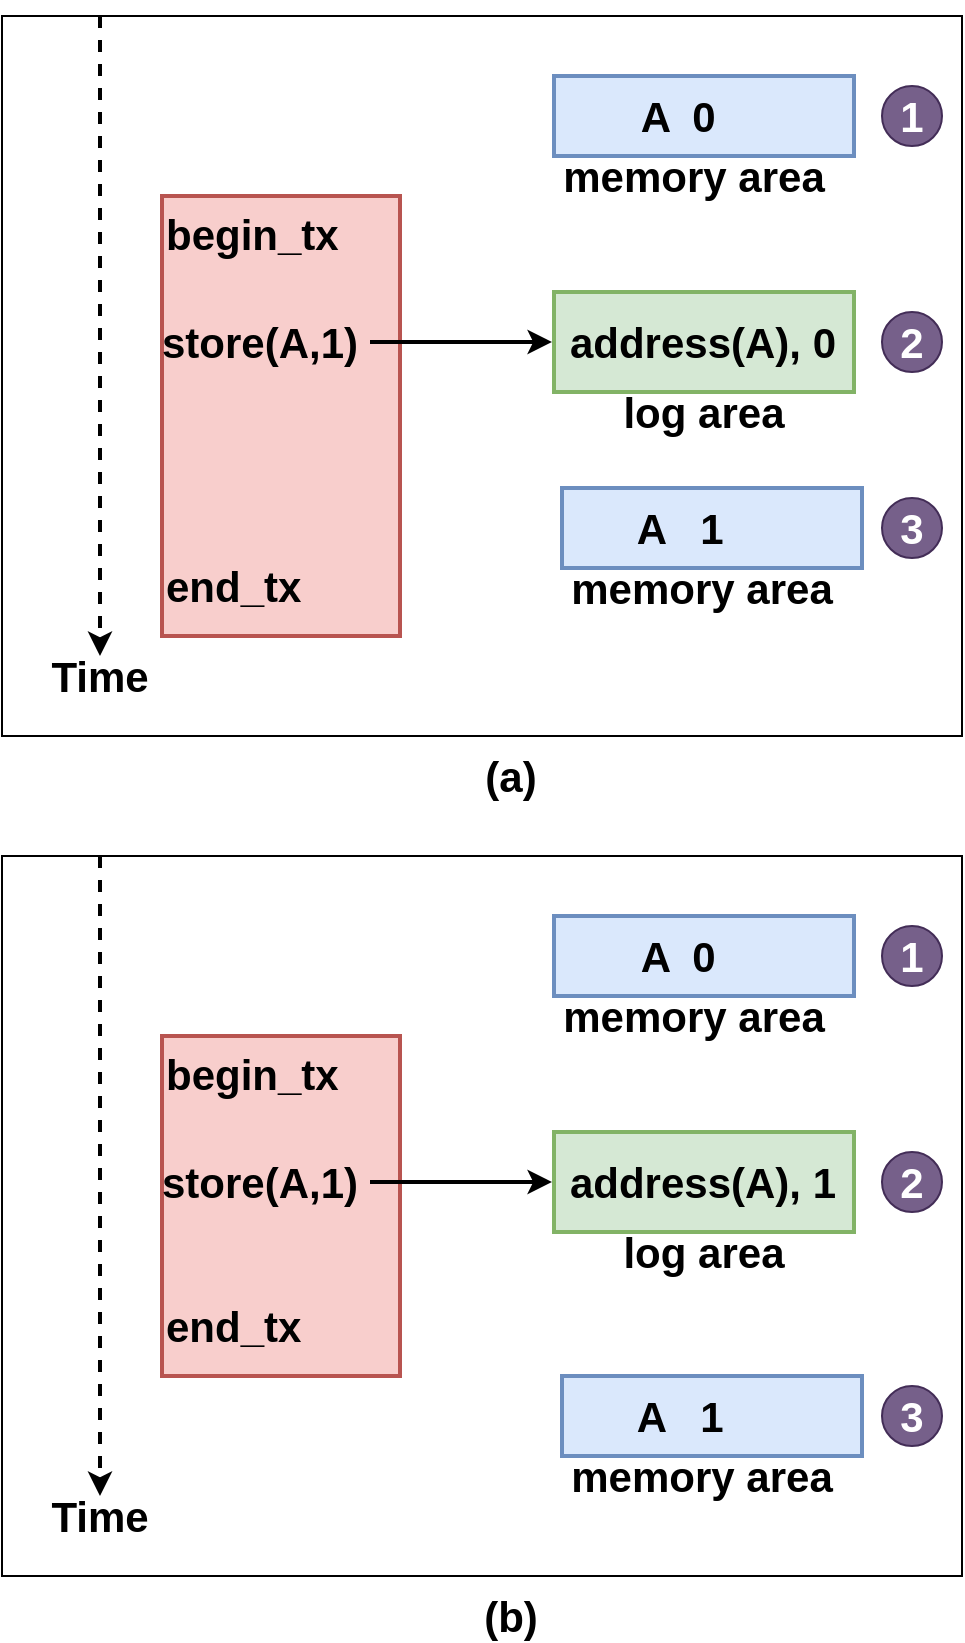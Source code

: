 <mxfile version="14.6.13" type="github">
  <diagram id="4dlnrqKyph9Nnh0UXESW" name="Page-1">
    <mxGraphModel dx="1030" dy="630" grid="1" gridSize="10" guides="1" tooltips="1" connect="1" arrows="1" fold="1" page="1" pageScale="1" pageWidth="827" pageHeight="1169" math="0" shadow="0">
      <root>
        <mxCell id="0" />
        <mxCell id="1" parent="0" />
        <mxCell id="3C6g72L2XQTV37w0XAYg-10" value="" style="rounded=0;whiteSpace=wrap;html=1;fontSize=21;fontColor=#000000;align=left;fillColor=#FFFFFF;" vertex="1" parent="1">
          <mxGeometry x="150" y="70" width="480" height="360" as="geometry" />
        </mxCell>
        <mxCell id="loAqNdU8JJQzgeKkbSfA-1" value="" style="rounded=0;whiteSpace=wrap;html=1;fillColor=#d5e8d4;strokeColor=#82b366;strokeWidth=2;" parent="1" vertex="1">
          <mxGeometry x="426" y="208" width="150" height="50" as="geometry" />
        </mxCell>
        <mxCell id="loAqNdU8JJQzgeKkbSfA-2" value="begin_tx&lt;br style=&quot;font-size: 21px&quot;&gt;&amp;nbsp;&lt;br&gt;&lt;br&gt;&lt;br&gt;&lt;span&gt;&lt;br&gt;&lt;br&gt;&lt;br&gt;end_tx&lt;/span&gt;" style="text;html=1;fillColor=#f8cecc;align=left;verticalAlign=top;whiteSpace=wrap;rounded=0;fontSize=21;strokeWidth=2;strokeColor=#b85450;fontStyle=1" parent="1" vertex="1">
          <mxGeometry x="230" y="160" width="119" height="220" as="geometry" />
        </mxCell>
        <mxCell id="loAqNdU8JJQzgeKkbSfA-13" value="memory area" style="text;html=1;strokeColor=none;fillColor=none;align=center;verticalAlign=middle;whiteSpace=wrap;rounded=0;fontSize=21;fontStyle=1" parent="1" vertex="1">
          <mxGeometry x="426" y="140" width="140" height="20" as="geometry" />
        </mxCell>
        <mxCell id="loAqNdU8JJQzgeKkbSfA-15" value="" style="endArrow=classic;html=1;fontSize=21;strokeWidth=2;dashed=1;fontStyle=1" parent="1" target="loAqNdU8JJQzgeKkbSfA-25" edge="1">
          <mxGeometry width="50" height="50" relative="1" as="geometry">
            <mxPoint x="199" y="70" as="sourcePoint" />
            <mxPoint x="199" y="400" as="targetPoint" />
          </mxGeometry>
        </mxCell>
        <mxCell id="loAqNdU8JJQzgeKkbSfA-21" value="1" style="rounded=0;whiteSpace=wrap;html=1;fontSize=21;fillColor=#dae8fc;strokeColor=#6c8ebf;strokeWidth=2;fontStyle=1" parent="1" vertex="1">
          <mxGeometry x="430" y="306" width="150" height="40" as="geometry" />
        </mxCell>
        <mxCell id="loAqNdU8JJQzgeKkbSfA-23" value="0" style="rounded=0;whiteSpace=wrap;html=1;fontSize=21;strokeWidth=2;fillColor=#dae8fc;strokeColor=#6c8ebf;fontStyle=1" parent="1" vertex="1">
          <mxGeometry x="426" y="100" width="150" height="40" as="geometry" />
        </mxCell>
        <mxCell id="loAqNdU8JJQzgeKkbSfA-24" value="log area" style="text;html=1;strokeColor=none;fillColor=none;align=center;verticalAlign=middle;whiteSpace=wrap;rounded=0;fontSize=21;fontStyle=1" parent="1" vertex="1">
          <mxGeometry x="451" y="258" width="100" height="20" as="geometry" />
        </mxCell>
        <mxCell id="loAqNdU8JJQzgeKkbSfA-25" value="Time" style="text;html=1;strokeColor=none;fillColor=none;align=center;verticalAlign=middle;whiteSpace=wrap;rounded=0;fontSize=21;fontStyle=1" parent="1" vertex="1">
          <mxGeometry x="179" y="390" width="40" height="20" as="geometry" />
        </mxCell>
        <mxCell id="3C6g72L2XQTV37w0XAYg-6" style="edgeStyle=orthogonalEdgeStyle;rounded=0;orthogonalLoop=1;jettySize=auto;html=1;entryX=0;entryY=0.5;entryDx=0;entryDy=0;fontSize=21;fontColor=#000000;strokeWidth=2;" edge="1" parent="1" source="loAqNdU8JJQzgeKkbSfA-27" target="3C6g72L2XQTV37w0XAYg-2">
          <mxGeometry relative="1" as="geometry" />
        </mxCell>
        <mxCell id="loAqNdU8JJQzgeKkbSfA-27" value="store(A,1)" style="text;html=1;strokeColor=none;fillColor=none;align=center;verticalAlign=middle;whiteSpace=wrap;rounded=0;fontSize=21;fontStyle=1" parent="1" vertex="1">
          <mxGeometry x="224" y="223" width="110" height="20" as="geometry" />
        </mxCell>
        <mxCell id="loAqNdU8JJQzgeKkbSfA-69" value="(a)" style="text;html=1;strokeColor=none;fillColor=none;align=center;verticalAlign=middle;whiteSpace=wrap;rounded=0;fontSize=21;fontStyle=1" parent="1" vertex="1">
          <mxGeometry x="329" y="440" width="151" height="20" as="geometry" />
        </mxCell>
        <mxCell id="3C6g72L2XQTV37w0XAYg-2" value="address(A), 0" style="text;html=1;strokeColor=none;fillColor=none;align=center;verticalAlign=middle;whiteSpace=wrap;rounded=0;fontSize=21;fontStyle=1" vertex="1" parent="1">
          <mxGeometry x="425" y="223" width="151" height="20" as="geometry" />
        </mxCell>
        <mxCell id="3C6g72L2XQTV37w0XAYg-3" value="memory area" style="text;html=1;strokeColor=none;fillColor=none;align=center;verticalAlign=middle;whiteSpace=wrap;rounded=0;fontSize=21;fontStyle=1" vertex="1" parent="1">
          <mxGeometry x="430" y="346" width="140" height="20" as="geometry" />
        </mxCell>
        <mxCell id="3C6g72L2XQTV37w0XAYg-4" value="A" style="text;html=1;strokeColor=none;fillColor=none;align=center;verticalAlign=middle;whiteSpace=wrap;rounded=0;fontSize=21;fontColor=#000000;fontStyle=1" vertex="1" parent="1">
          <mxGeometry x="457" y="110" width="40" height="20" as="geometry" />
        </mxCell>
        <mxCell id="3C6g72L2XQTV37w0XAYg-5" value="A" style="text;html=1;strokeColor=none;fillColor=none;align=center;verticalAlign=middle;whiteSpace=wrap;rounded=0;fontSize=21;fontColor=#000000;fontStyle=1" vertex="1" parent="1">
          <mxGeometry x="455" y="316" width="40" height="20" as="geometry" />
        </mxCell>
        <mxCell id="3C6g72L2XQTV37w0XAYg-12" value="3" style="ellipse;whiteSpace=wrap;html=1;aspect=fixed;fontSize=21;fontColor=#ffffff;fillColor=#76608a;align=center;fontStyle=1;strokeColor=#432D57;" vertex="1" parent="1">
          <mxGeometry x="590" y="311" width="30" height="30" as="geometry" />
        </mxCell>
        <mxCell id="3C6g72L2XQTV37w0XAYg-13" value="2" style="ellipse;whiteSpace=wrap;html=1;aspect=fixed;fontSize=21;fontColor=#ffffff;fillColor=#76608a;align=center;fontStyle=1;strokeColor=#432D57;" vertex="1" parent="1">
          <mxGeometry x="590" y="218" width="30" height="30" as="geometry" />
        </mxCell>
        <mxCell id="3C6g72L2XQTV37w0XAYg-14" value="1" style="ellipse;whiteSpace=wrap;html=1;aspect=fixed;fontSize=21;fontColor=#ffffff;fillColor=#76608a;align=center;fontStyle=1;strokeColor=#432D57;" vertex="1" parent="1">
          <mxGeometry x="590" y="105" width="30" height="30" as="geometry" />
        </mxCell>
        <mxCell id="3C6g72L2XQTV37w0XAYg-34" value="" style="rounded=0;whiteSpace=wrap;html=1;fontSize=21;fontColor=#000000;align=left;fillColor=#FFFFFF;" vertex="1" parent="1">
          <mxGeometry x="150" y="490" width="480" height="360" as="geometry" />
        </mxCell>
        <mxCell id="3C6g72L2XQTV37w0XAYg-35" value="" style="rounded=0;whiteSpace=wrap;html=1;fillColor=#d5e8d4;strokeColor=#82b366;strokeWidth=2;" vertex="1" parent="1">
          <mxGeometry x="426" y="628" width="150" height="50" as="geometry" />
        </mxCell>
        <mxCell id="3C6g72L2XQTV37w0XAYg-36" value="begin_tx&lt;br style=&quot;font-size: 21px&quot;&gt;&amp;nbsp;&lt;br&gt;&lt;br&gt;&lt;br&gt;&lt;br&gt;&lt;span&gt;end_tx&lt;/span&gt;" style="text;html=1;fillColor=#f8cecc;align=left;verticalAlign=top;whiteSpace=wrap;rounded=0;fontSize=21;strokeWidth=2;strokeColor=#b85450;fontStyle=1" vertex="1" parent="1">
          <mxGeometry x="230" y="580" width="119" height="170" as="geometry" />
        </mxCell>
        <mxCell id="3C6g72L2XQTV37w0XAYg-37" value="memory area" style="text;html=1;strokeColor=none;fillColor=none;align=center;verticalAlign=middle;whiteSpace=wrap;rounded=0;fontSize=21;fontStyle=1" vertex="1" parent="1">
          <mxGeometry x="426" y="560" width="140" height="20" as="geometry" />
        </mxCell>
        <mxCell id="3C6g72L2XQTV37w0XAYg-38" value="" style="endArrow=classic;html=1;fontSize=21;strokeWidth=2;dashed=1;fontStyle=1" edge="1" parent="1" target="3C6g72L2XQTV37w0XAYg-42">
          <mxGeometry width="50" height="50" relative="1" as="geometry">
            <mxPoint x="199" y="490" as="sourcePoint" />
            <mxPoint x="199" y="820" as="targetPoint" />
          </mxGeometry>
        </mxCell>
        <mxCell id="3C6g72L2XQTV37w0XAYg-39" value="1" style="rounded=0;whiteSpace=wrap;html=1;fontSize=21;fillColor=#dae8fc;strokeColor=#6c8ebf;strokeWidth=2;fontStyle=1" vertex="1" parent="1">
          <mxGeometry x="430" y="750" width="150" height="40" as="geometry" />
        </mxCell>
        <mxCell id="3C6g72L2XQTV37w0XAYg-40" value="0" style="rounded=0;whiteSpace=wrap;html=1;fontSize=21;strokeWidth=2;fillColor=#dae8fc;strokeColor=#6c8ebf;fontStyle=1" vertex="1" parent="1">
          <mxGeometry x="426" y="520" width="150" height="40" as="geometry" />
        </mxCell>
        <mxCell id="3C6g72L2XQTV37w0XAYg-41" value="log area" style="text;html=1;strokeColor=none;fillColor=none;align=center;verticalAlign=middle;whiteSpace=wrap;rounded=0;fontSize=21;fontStyle=1" vertex="1" parent="1">
          <mxGeometry x="451" y="678" width="100" height="20" as="geometry" />
        </mxCell>
        <mxCell id="3C6g72L2XQTV37w0XAYg-42" value="Time" style="text;html=1;strokeColor=none;fillColor=none;align=center;verticalAlign=middle;whiteSpace=wrap;rounded=0;fontSize=21;fontStyle=1" vertex="1" parent="1">
          <mxGeometry x="179" y="810" width="40" height="20" as="geometry" />
        </mxCell>
        <mxCell id="3C6g72L2XQTV37w0XAYg-43" style="edgeStyle=orthogonalEdgeStyle;rounded=0;orthogonalLoop=1;jettySize=auto;html=1;entryX=0;entryY=0.5;entryDx=0;entryDy=0;fontSize=21;fontColor=#000000;strokeWidth=2;" edge="1" parent="1" source="3C6g72L2XQTV37w0XAYg-44" target="3C6g72L2XQTV37w0XAYg-46">
          <mxGeometry relative="1" as="geometry" />
        </mxCell>
        <mxCell id="3C6g72L2XQTV37w0XAYg-44" value="store(A,1)" style="text;html=1;strokeColor=none;fillColor=none;align=center;verticalAlign=middle;whiteSpace=wrap;rounded=0;fontSize=21;fontStyle=1" vertex="1" parent="1">
          <mxGeometry x="224" y="643" width="110" height="20" as="geometry" />
        </mxCell>
        <mxCell id="3C6g72L2XQTV37w0XAYg-45" value="(b)" style="text;html=1;strokeColor=none;fillColor=none;align=center;verticalAlign=middle;whiteSpace=wrap;rounded=0;fontSize=21;fontStyle=1" vertex="1" parent="1">
          <mxGeometry x="329" y="860" width="151" height="20" as="geometry" />
        </mxCell>
        <mxCell id="3C6g72L2XQTV37w0XAYg-46" value="address(A), 1" style="text;html=1;strokeColor=none;fillColor=none;align=center;verticalAlign=middle;whiteSpace=wrap;rounded=0;fontSize=21;fontStyle=1" vertex="1" parent="1">
          <mxGeometry x="425" y="643" width="151" height="20" as="geometry" />
        </mxCell>
        <mxCell id="3C6g72L2XQTV37w0XAYg-47" value="memory area" style="text;html=1;strokeColor=none;fillColor=none;align=center;verticalAlign=middle;whiteSpace=wrap;rounded=0;fontSize=21;fontStyle=1" vertex="1" parent="1">
          <mxGeometry x="430" y="790" width="140" height="20" as="geometry" />
        </mxCell>
        <mxCell id="3C6g72L2XQTV37w0XAYg-48" value="A" style="text;html=1;strokeColor=none;fillColor=none;align=center;verticalAlign=middle;whiteSpace=wrap;rounded=0;fontSize=21;fontColor=#000000;fontStyle=1" vertex="1" parent="1">
          <mxGeometry x="457" y="530" width="40" height="20" as="geometry" />
        </mxCell>
        <mxCell id="3C6g72L2XQTV37w0XAYg-49" value="A" style="text;html=1;strokeColor=none;fillColor=none;align=center;verticalAlign=middle;whiteSpace=wrap;rounded=0;fontSize=21;fontColor=#000000;fontStyle=1" vertex="1" parent="1">
          <mxGeometry x="455" y="760" width="40" height="20" as="geometry" />
        </mxCell>
        <mxCell id="3C6g72L2XQTV37w0XAYg-50" value="3" style="ellipse;whiteSpace=wrap;html=1;aspect=fixed;fontSize=21;fontColor=#ffffff;fillColor=#76608a;align=center;fontStyle=1;strokeColor=#432D57;" vertex="1" parent="1">
          <mxGeometry x="590" y="755" width="30" height="30" as="geometry" />
        </mxCell>
        <mxCell id="3C6g72L2XQTV37w0XAYg-51" value="2" style="ellipse;whiteSpace=wrap;html=1;aspect=fixed;fontSize=21;fontColor=#ffffff;fillColor=#76608a;align=center;fontStyle=1;strokeColor=#432D57;" vertex="1" parent="1">
          <mxGeometry x="590" y="638" width="30" height="30" as="geometry" />
        </mxCell>
        <mxCell id="3C6g72L2XQTV37w0XAYg-52" value="1" style="ellipse;whiteSpace=wrap;html=1;aspect=fixed;fontSize=21;fontColor=#ffffff;fillColor=#76608a;align=center;fontStyle=1;strokeColor=#432D57;" vertex="1" parent="1">
          <mxGeometry x="590" y="525" width="30" height="30" as="geometry" />
        </mxCell>
      </root>
    </mxGraphModel>
  </diagram>
</mxfile>
